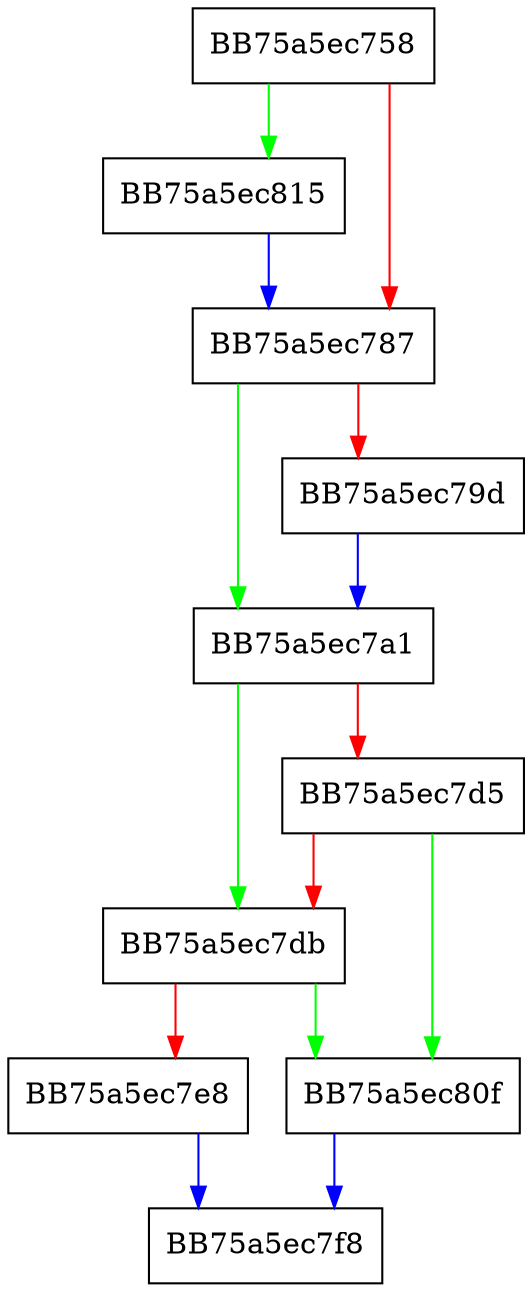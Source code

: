 digraph push_repeater_count {
  node [shape="box"];
  graph [splines=ortho];
  BB75a5ec758 -> BB75a5ec815 [color="green"];
  BB75a5ec758 -> BB75a5ec787 [color="red"];
  BB75a5ec787 -> BB75a5ec7a1 [color="green"];
  BB75a5ec787 -> BB75a5ec79d [color="red"];
  BB75a5ec79d -> BB75a5ec7a1 [color="blue"];
  BB75a5ec7a1 -> BB75a5ec7db [color="green"];
  BB75a5ec7a1 -> BB75a5ec7d5 [color="red"];
  BB75a5ec7d5 -> BB75a5ec80f [color="green"];
  BB75a5ec7d5 -> BB75a5ec7db [color="red"];
  BB75a5ec7db -> BB75a5ec80f [color="green"];
  BB75a5ec7db -> BB75a5ec7e8 [color="red"];
  BB75a5ec7e8 -> BB75a5ec7f8 [color="blue"];
  BB75a5ec80f -> BB75a5ec7f8 [color="blue"];
  BB75a5ec815 -> BB75a5ec787 [color="blue"];
}